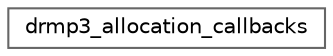 digraph "Graphical Class Hierarchy"
{
 // LATEX_PDF_SIZE
  bgcolor="transparent";
  edge [fontname=Helvetica,fontsize=10,labelfontname=Helvetica,labelfontsize=10];
  node [fontname=Helvetica,fontsize=10,shape=box,height=0.2,width=0.4];
  rankdir="LR";
  Node0 [id="Node000000",label="drmp3_allocation_callbacks",height=0.2,width=0.4,color="grey40", fillcolor="white", style="filled",URL="$structdrmp3__allocation__callbacks.html",tooltip=" "];
}
